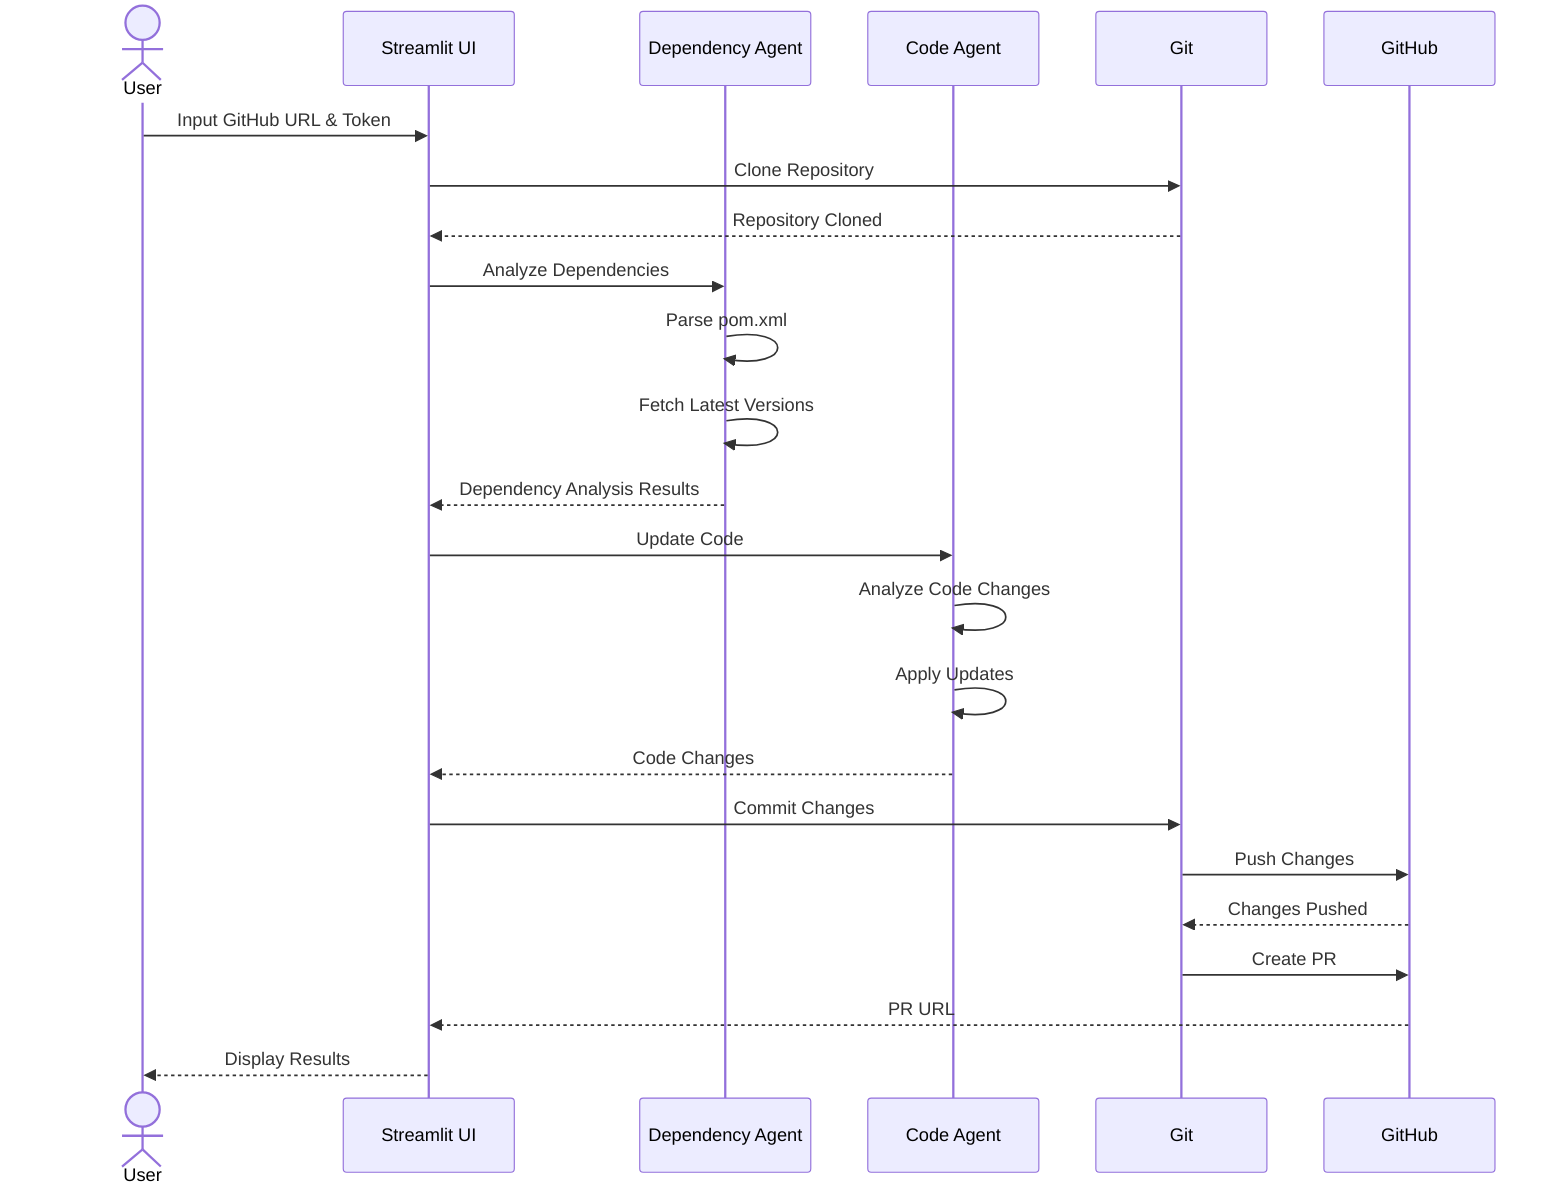 sequenceDiagram
    actor User
    participant UI as Streamlit UI
    participant DA as Dependency Agent
    participant CA as Code Agent
    participant Git
    participant GitHub

    User->>UI: Input GitHub URL & Token
    UI->>Git: Clone Repository
    Git-->>UI: Repository Cloned
    
    UI->>DA: Analyze Dependencies
    DA->>DA: Parse pom.xml
    DA->>DA: Fetch Latest Versions
    DA-->>UI: Dependency Analysis Results
    
    UI->>CA: Update Code
    CA->>CA: Analyze Code Changes
    CA->>CA: Apply Updates
    CA-->>UI: Code Changes
    
    UI->>Git: Commit Changes
    Git->>GitHub: Push Changes
    GitHub-->>Git: Changes Pushed
    Git->>GitHub: Create PR
    GitHub-->>UI: PR URL
    UI-->>User: Display Results